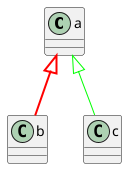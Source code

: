 {
  "sha1": "gp9pmectzf7tn9o1j48idvwmmvcjrzv",
  "insertion": {
    "when": "2024-06-01T09:03:08.140Z",
    "user": "plantuml@gmail.com"
  }
}
@startuml
class a

a <|-[#FF0000,bold]- b
a <|-[#00FF00,plain]- c
@enduml
